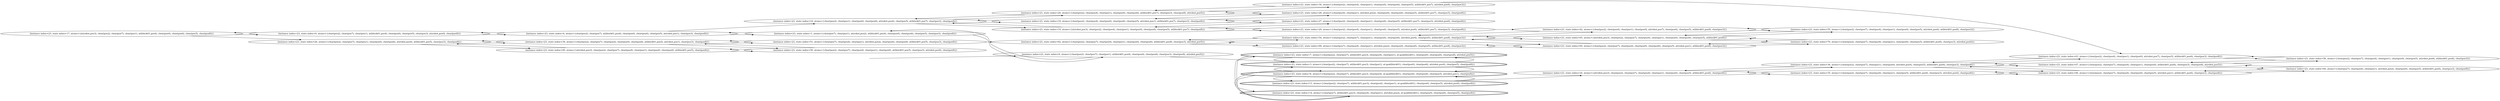 digraph {
rankdir="LR"
s17[label="(instance index=23, state index=17, atoms={at(robot,pos3), clear(pos2), clear(pos7), clear(pos1), at(block01,pos4), clear(pos0), clear(pos6), clear(pos5), clear(pos8)})"]
s9[label="(instance index=23, state index=9, atoms={clear(pos2), clear(pos7), clear(pos1), at(block01,pos4), clear(pos6), clear(pos5), clear(pos3), at(robot,pos0), clear(pos8)})"]
s26[label="(instance index=23, state index=26, atoms={clear(pos2), clear(pos7), clear(pos1), clear(pos0), clear(pos6), at(robot,pos4), at(block01,pos5), clear(pos3), clear(pos8)})"]
s4[label="(instance index=23, state index=4, atoms={clear(pos2), clear(pos7), at(block01,pos4), clear(pos0), clear(pos6), clear(pos5), at(robot,pos1), clear(pos3), clear(pos8)})"]
s39[label="(instance index=23, state index=39, atoms={clear(pos2), clear(pos7), clear(pos4), clear(pos0), clear(pos6), at(block01,pos5), at(robot,pos1), clear(pos3), clear(pos8)})"]
s40[label="(instance index=23, state index=40, atoms={at(robot,pos3), clear(pos2), clear(pos7), clear(pos4), clear(pos1), clear(pos0), clear(pos6), at(block01,pos5), clear(pos8)})"]
s1[label="(instance index=23, state index=1, atoms={clear(pos7), clear(pos1), at(robot,pos2), at(block01,pos4), clear(pos0), clear(pos6), clear(pos5), clear(pos3), clear(pos8)})"]
s10[label="(instance index=23, state index=10, atoms={clear(pos2), clear(pos1), clear(pos0), clear(pos6), at(robot,pos4), clear(pos5), at(block01,pos7), clear(pos3), clear(pos8)})"]
s51[label="(instance index=23, state index=51, atoms={clear(pos7), clear(pos4), clear(pos1), at(robot,pos2), clear(pos0), clear(pos6), at(block01,pos5), clear(pos3), clear(pos8)})"]
s50[label="(instance index=23, state index=50, atoms={clear(pos2), clear(pos7), clear(pos4), clear(pos1), clear(pos6), at(block01,pos5), clear(pos3), at(robot,pos0), clear(pos8)})"]
s0[label="(instance index=23, state index=0, atoms={clear(pos2), clear(pos7), clear(pos1), at(block01,pos4), clear(pos0), clear(pos6), clear(pos3), clear(pos8), at(robot,pos5)})"]
s20[label="(instance index=23, state index=20, atoms={clear(pos2), clear(pos4), clear(pos1), clear(pos0), clear(pos6), at(block01,pos7), clear(pos3), clear(pos8), at(robot,pos5)})"]
s19[label="(instance index=23, state index=19, atoms={at(robot,pos3), clear(pos2), clear(pos4), clear(pos1), clear(pos0), clear(pos6), clear(pos5), at(block01,pos7), clear(pos8)})"]
s18[label="(instance index=23, state index=18, atoms={clear(pos2), clear(pos4), clear(pos0), clear(pos6), clear(pos5), at(robot,pos1), at(block01,pos7), clear(pos3), clear(pos8)})"]
s62[label="(instance index=23, state index=62, atoms={clear(pos2), clear(pos7), clear(pos4), clear(pos1), clear(pos0), clear(pos6), at(block01,pos8), clear(pos3), at(robot,pos5)})"]
s3[peripheries=2,label="(instance index=23, state index=3, atoms={clear(pos2), clear(pos7), at(block01,pos3), clear(pos1), at-goal(block01), clear(pos0), clear(pos6), at(robot,pos4), clear(pos5), clear(pos8)})"]
s13[peripheries=2,label="(instance index=23, state index=13, atoms={clear(pos2), clear(pos7), at(block01,pos3), clear(pos4), clear(pos1), at-goal(block01), clear(pos6), clear(pos5), at(robot,pos0), clear(pos8)})"]
s6[peripheries=2,label="(instance index=23, state index=6, atoms={clear(pos2), clear(pos7), at(block01,pos3), clear(pos4), at-goal(block01), clear(pos0), clear(pos6), clear(pos5), at(robot,pos1), clear(pos8)})"]
s7[peripheries=2,label="(instance index=23, state index=7, atoms={clear(pos2), clear(pos7), at(block01,pos3), clear(pos4), clear(pos1), at-goal(block01), clear(pos0), clear(pos6), clear(pos8), at(robot,pos5)})"]
s14[peripheries=2,label="(instance index=23, state index=14, atoms={clear(pos7), at(block01,pos3), clear(pos4), clear(pos1), at(robot,pos2), at-goal(block01), clear(pos0), clear(pos6), clear(pos5), clear(pos8)})"]
s30[label="(instance index=23, state index=30, atoms={clear(pos2), clear(pos4), clear(pos1), clear(pos0), clear(pos6), clear(pos5), at(block01,pos7), at(robot,pos8), clear(pos3)})"]
s28[label="(instance index=23, state index=28, atoms={clear(pos4), clear(pos1), at(robot,pos2), clear(pos0), clear(pos6), clear(pos5), at(block01,pos7), clear(pos3), clear(pos8)})"]
s29[label="(instance index=23, state index=29, atoms={clear(pos2), clear(pos4), clear(pos1), clear(pos0), clear(pos5), at(robot,pos6), at(block01,pos7), clear(pos3), clear(pos8)})"]
s27[label="(instance index=23, state index=27, atoms={clear(pos2), clear(pos4), clear(pos1), clear(pos6), clear(pos5), at(block01,pos7), clear(pos3), at(robot,pos0), clear(pos8)})"]
s54[label="(instance index=23, state index=54, atoms={clear(pos2), clear(pos7), clear(pos1), clear(pos0), clear(pos6), at(robot,pos4), clear(pos5), at(block01,pos8), clear(pos3)})"]
s68[label="(instance index=23, state index=68, atoms={clear(pos7), clear(pos4), clear(pos1), at(robot,pos2), clear(pos0), clear(pos6), clear(pos5), at(block01,pos8), clear(pos3)})"]
s24[label="(instance index=23, state index=24, atoms={at(robot,pos3), clear(pos2), clear(pos7), clear(pos4), clear(pos1), clear(pos0), clear(pos5), at(block01,pos6), clear(pos8)})"]
s42[label="(instance index=23, state index=42, atoms={clear(pos2), clear(pos4), clear(pos1), clear(pos0), at(robot,pos7), clear(pos6), clear(pos5), at(block01,pos8), clear(pos3)})"]
s65[label="(instance index=23, state index=65, atoms={at(robot,pos3), clear(pos2), clear(pos7), clear(pos4), clear(pos1), clear(pos0), clear(pos6), clear(pos5), at(block01,pos8)})"]
s64[label="(instance index=23, state index=64, atoms={clear(pos2), clear(pos7), clear(pos4), clear(pos0), clear(pos6), clear(pos5), at(robot,pos1), at(block01,pos8), clear(pos3)})"]
s36[label="(instance index=23, state index=36, atoms={clear(pos2), clear(pos7), clear(pos1), clear(pos0), at(robot,pos4), clear(pos5), at(block01,pos6), clear(pos3), clear(pos8)})"]
s35[label="(instance index=23, state index=35, atoms={clear(pos2), clear(pos7), clear(pos4), clear(pos1), clear(pos5), at(block01,pos6), clear(pos3), at(robot,pos0), clear(pos8)})"]
s55[label="(instance index=23, state index=55, atoms={clear(pos2), clear(pos7), clear(pos4), clear(pos1), clear(pos0), clear(pos5), at(robot,pos6), at(block01,pos8), clear(pos3)})"]
s70[label="(instance index=23, state index=70, atoms={clear(pos2), clear(pos7), clear(pos4), clear(pos1), clear(pos6), clear(pos5), at(block01,pos8), clear(pos3), at(robot,pos0)})"]
s47[label="(instance index=23, state index=47, atoms={clear(pos2), clear(pos7), clear(pos4), clear(pos1), clear(pos0), at(block01,pos6), clear(pos3), clear(pos8), at(robot,pos5)})"]
s46[label="(instance index=23, state index=46, atoms={clear(pos2), clear(pos7), clear(pos4), clear(pos0), clear(pos5), at(robot,pos1), at(block01,pos6), clear(pos3), clear(pos8)})"]
s43[label="(instance index=23, state index=43, atoms={clear(pos2), clear(pos4), clear(pos1), clear(pos0), at(robot,pos7), clear(pos5), at(block01,pos6), clear(pos3), clear(pos8)})"]
s60[label="(instance index=23, state index=60, atoms={clear(pos7), clear(pos4), clear(pos1), at(robot,pos2), clear(pos0), clear(pos5), at(block01,pos6), clear(pos3), clear(pos8)})"]
s56[label="(instance index=23, state index=56, atoms={clear(pos2), clear(pos7), clear(pos4), clear(pos1), clear(pos0), clear(pos5), at(robot,pos8), at(block01,pos6), clear(pos3)})"]
Dangling [ label = "", style = invis ]
{ rank = same; Dangling }
Dangling -> s0
{ rank = same; s0}
{ rank = same; s9,s26}
{ rank = same; s4,s39,s40}
{ rank = same; s1,s10,s51,s50}
{ rank = same; s0,s20,s19,s18,s62}
{ rank = same; s3,s13,s6,s7,s14,s30,s28,s29,s27,s54,s68}
{ rank = same; s24,s42,s65,s64}
{ rank = same; s36,s35,s55,s70}
{ rank = same; s47,s46,s43}
{ rank = same; s60,s56}
{
s17->s26
s17->s9
}
{
s9->s4
s9->s17
s26->s39
s26->s40
}
{
s4->s9
s4->s10
s4->s1
s39->s51
s39->s50
s39->s26
s40->s26
s40->s50
}
{
s1->s4
s1->s0
s10->s20
s10->s19
s10->s18
s51->s39
s51->s62
s50->s39
s50->s40
}
{
s0->s3
s0->s1
s20->s30
s20->s28
s20->s10
s19->s29
s19->s27
s19->s10
s18->s27
s18->s28
s18->s10
s62->s54
s62->s68
}
{
s3->s7
s3->s6
s13->s6
s13->s24
s6->s14
s6->s13
s6->s3
s7->s14
s7->s3
s14->s7
s14->s6
s30->s20
s30->s43
s28->s20
s28->s18
s29->s19
s29->s42
s27->s19
s27->s18
s54->s62
s54->s42
s54->s65
s54->s64
s68->s62
s68->s64
}
{
s24->s36
s24->s35
s42->s55
s42->s54
s65->s55
s65->s70
s65->s54
s64->s70
s64->s68
s64->s54
}
{
s36->s47
s36->s46
s36->s43
s36->s24
s35->s46
s35->s24
s55->s42
s55->s65
s70->s65
s70->s64
}
{
s47->s36
s47->s60
s47->s56
s46->s36
s46->s60
s46->s35
s43->s36
s43->s56
}
{
s60->s47
s60->s46
s56->s47
s56->s43
}
}
